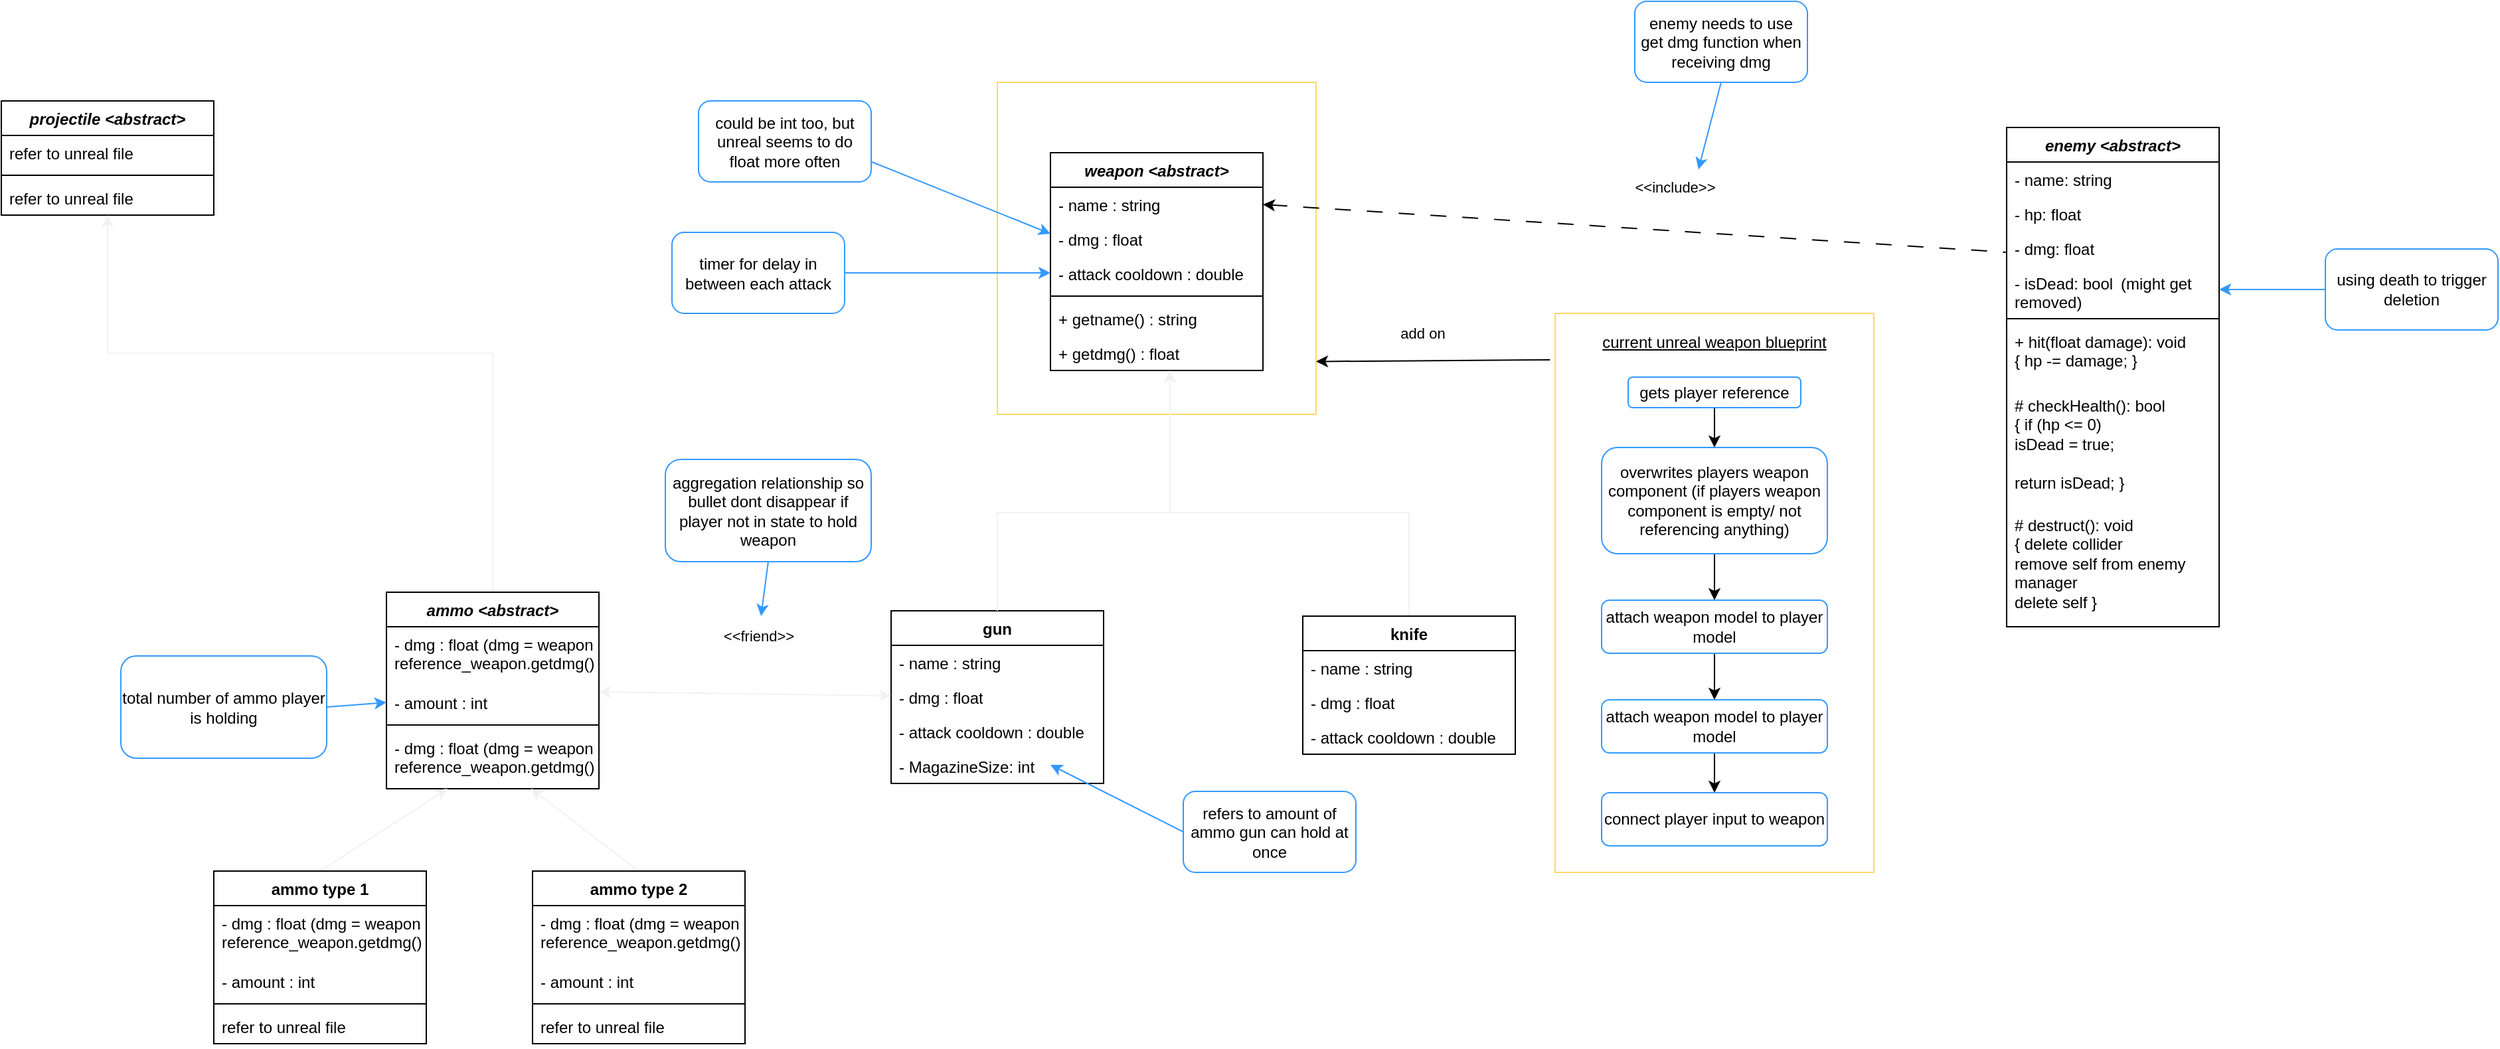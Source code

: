 <mxfile version="24.5.3" type="device">
  <diagram name="Page-1" id="6MPBKqMcZj6GRGKp0TaY">
    <mxGraphModel dx="1751" dy="1304" grid="1" gridSize="10" guides="1" tooltips="1" connect="1" arrows="1" fold="1" page="0" pageScale="1" pageWidth="850" pageHeight="1100" math="0" shadow="0">
      <root>
        <mxCell id="0" />
        <mxCell id="1" parent="0" />
        <mxCell id="6zPrzkhNBLhy1z3i9wGa-2" value="" style="whiteSpace=wrap;html=1;fillColor=none;strokeColor=#FFD966;movable=1;resizable=1;rotatable=1;deletable=1;editable=1;locked=0;connectable=1;" parent="1" vertex="1">
          <mxGeometry x="430" y="-174" width="240" height="250" as="geometry" />
        </mxCell>
        <mxCell id="JXRb00SrN08mzoMpd-NG-2" value="gun" style="swimlane;fontStyle=1;align=center;verticalAlign=top;childLayout=stackLayout;horizontal=1;startSize=26;horizontalStack=0;resizeParent=1;resizeParentMax=0;resizeLast=0;collapsible=1;marginBottom=0;whiteSpace=wrap;html=1;" parent="1" vertex="1">
          <mxGeometry x="350" y="224" width="160" height="130" as="geometry" />
        </mxCell>
        <mxCell id="JXRb00SrN08mzoMpd-NG-3" value="- name : string" style="text;strokeColor=none;fillColor=none;align=left;verticalAlign=top;spacingLeft=4;spacingRight=4;overflow=hidden;rotatable=0;points=[[0,0.5],[1,0.5]];portConstraint=eastwest;whiteSpace=wrap;html=1;" parent="JXRb00SrN08mzoMpd-NG-2" vertex="1">
          <mxGeometry y="26" width="160" height="26" as="geometry" />
        </mxCell>
        <mxCell id="JXRb00SrN08mzoMpd-NG-5" value="- dmg : float" style="text;strokeColor=none;fillColor=none;align=left;verticalAlign=top;spacingLeft=4;spacingRight=4;overflow=hidden;rotatable=0;points=[[0,0.5],[1,0.5]];portConstraint=eastwest;whiteSpace=wrap;html=1;" parent="JXRb00SrN08mzoMpd-NG-2" vertex="1">
          <mxGeometry y="52" width="160" height="26" as="geometry" />
        </mxCell>
        <mxCell id="6zPrzkhNBLhy1z3i9wGa-43" value="- attack cooldown : double" style="text;strokeColor=none;fillColor=none;align=left;verticalAlign=top;spacingLeft=4;spacingRight=4;overflow=hidden;rotatable=0;points=[[0,0.5],[1,0.5]];portConstraint=eastwest;whiteSpace=wrap;html=1;" parent="JXRb00SrN08mzoMpd-NG-2" vertex="1">
          <mxGeometry y="78" width="160" height="26" as="geometry" />
        </mxCell>
        <mxCell id="JXRb00SrN08mzoMpd-NG-10" value="- MagazineSize: int" style="text;strokeColor=none;fillColor=none;align=left;verticalAlign=top;spacingLeft=4;spacingRight=4;overflow=hidden;rotatable=0;points=[[0,0.5],[1,0.5]];portConstraint=eastwest;whiteSpace=wrap;html=1;" parent="JXRb00SrN08mzoMpd-NG-2" vertex="1">
          <mxGeometry y="104" width="160" height="26" as="geometry" />
        </mxCell>
        <mxCell id="JXRb00SrN08mzoMpd-NG-8" style="rounded=0;orthogonalLoop=1;jettySize=auto;html=1;exitX=1;exitY=0.75;exitDx=0;exitDy=0;strokeColor=#3399FF;endArrow=classic;endFill=1;entryX=0;entryY=0.346;entryDx=0;entryDy=0;entryPerimeter=0;" parent="1" source="6zPrzkhNBLhy1z3i9wGa-31" target="6zPrzkhNBLhy1z3i9wGa-23" edge="1">
          <mxGeometry relative="1" as="geometry">
            <mxPoint x="750" y="-80.5" as="sourcePoint" />
            <mxPoint x="470" y="-50" as="targetPoint" />
          </mxGeometry>
        </mxCell>
        <mxCell id="JXRb00SrN08mzoMpd-NG-12" style="rounded=0;orthogonalLoop=1;jettySize=auto;html=1;exitX=0;exitY=0.5;exitDx=0;exitDy=0;entryX=0.75;entryY=0.462;entryDx=0;entryDy=0;entryPerimeter=0;strokeColor=#3399FF;" parent="1" source="6zPrzkhNBLhy1z3i9wGa-32" target="JXRb00SrN08mzoMpd-NG-10" edge="1">
          <mxGeometry relative="1" as="geometry">
            <mxPoint x="600" y="288.5" as="sourcePoint" />
          </mxGeometry>
        </mxCell>
        <mxCell id="JXRb00SrN08mzoMpd-NG-13" value="&lt;i&gt;projectile &amp;lt;abstract&amp;gt;&lt;/i&gt;" style="swimlane;fontStyle=1;align=center;verticalAlign=top;childLayout=stackLayout;horizontal=1;startSize=26;horizontalStack=0;resizeParent=1;resizeParentMax=0;resizeLast=0;collapsible=1;marginBottom=0;whiteSpace=wrap;html=1;" parent="1" vertex="1">
          <mxGeometry x="-320" y="-160" width="160" height="86" as="geometry" />
        </mxCell>
        <mxCell id="JXRb00SrN08mzoMpd-NG-14" value="refer to unreal file" style="text;strokeColor=none;fillColor=none;align=left;verticalAlign=top;spacingLeft=4;spacingRight=4;overflow=hidden;rotatable=0;points=[[0,0.5],[1,0.5]];portConstraint=eastwest;whiteSpace=wrap;html=1;" parent="JXRb00SrN08mzoMpd-NG-13" vertex="1">
          <mxGeometry y="26" width="160" height="26" as="geometry" />
        </mxCell>
        <mxCell id="JXRb00SrN08mzoMpd-NG-17" value="" style="line;strokeWidth=1;fillColor=none;align=left;verticalAlign=middle;spacingTop=-1;spacingLeft=3;spacingRight=3;rotatable=0;labelPosition=right;points=[];portConstraint=eastwest;strokeColor=inherit;" parent="JXRb00SrN08mzoMpd-NG-13" vertex="1">
          <mxGeometry y="52" width="160" height="8" as="geometry" />
        </mxCell>
        <mxCell id="JXRb00SrN08mzoMpd-NG-23" value="refer to unreal file" style="text;strokeColor=none;fillColor=none;align=left;verticalAlign=top;spacingLeft=4;spacingRight=4;overflow=hidden;rotatable=0;points=[[0,0.5],[1,0.5]];portConstraint=eastwest;whiteSpace=wrap;html=1;" parent="JXRb00SrN08mzoMpd-NG-13" vertex="1">
          <mxGeometry y="60" width="160" height="26" as="geometry" />
        </mxCell>
        <mxCell id="JXRb00SrN08mzoMpd-NG-29" style="edgeStyle=none;rounded=0;orthogonalLoop=1;jettySize=auto;html=1;strokeColor=#F2F2F2;align=center;verticalAlign=middle;fontFamily=Helvetica;fontSize=11;fontColor=default;labelBackgroundColor=default;endArrow=classic;startArrow=classic;startFill=1;" parent="1" source="JXRb00SrN08mzoMpd-NG-24" target="JXRb00SrN08mzoMpd-NG-2" edge="1">
          <mxGeometry relative="1" as="geometry" />
        </mxCell>
        <mxCell id="JXRb00SrN08mzoMpd-NG-32" style="edgeStyle=orthogonalEdgeStyle;rounded=0;orthogonalLoop=1;jettySize=auto;html=1;exitX=0.5;exitY=0;exitDx=0;exitDy=0;strokeColor=#F2F2F2;align=center;verticalAlign=middle;fontFamily=Helvetica;fontSize=11;fontColor=default;labelBackgroundColor=default;endArrow=classic;" parent="1" source="JXRb00SrN08mzoMpd-NG-24" target="JXRb00SrN08mzoMpd-NG-23" edge="1">
          <mxGeometry relative="1" as="geometry">
            <Array as="points">
              <mxPoint x="50" y="30" />
              <mxPoint x="-240" y="30" />
            </Array>
          </mxGeometry>
        </mxCell>
        <mxCell id="JXRb00SrN08mzoMpd-NG-24" value="&lt;i&gt;ammo &amp;lt;abstract&amp;gt;&lt;/i&gt;" style="swimlane;fontStyle=1;align=center;verticalAlign=top;childLayout=stackLayout;horizontal=1;startSize=26;horizontalStack=0;resizeParent=1;resizeParentMax=0;resizeLast=0;collapsible=1;marginBottom=0;whiteSpace=wrap;html=1;" parent="1" vertex="1">
          <mxGeometry x="-30" y="210" width="160" height="148" as="geometry" />
        </mxCell>
        <mxCell id="JXRb00SrN08mzoMpd-NG-35" value="- dmg : float (dmg = weapon reference_weapon.getdmg()}" style="text;strokeColor=none;fillColor=none;align=left;verticalAlign=top;spacingLeft=4;spacingRight=4;overflow=hidden;rotatable=0;points=[[0,0.5],[1,0.5]];portConstraint=eastwest;whiteSpace=wrap;html=1;" parent="JXRb00SrN08mzoMpd-NG-24" vertex="1">
          <mxGeometry y="26" width="160" height="44" as="geometry" />
        </mxCell>
        <mxCell id="JXRb00SrN08mzoMpd-NG-27" value="- amount : int" style="text;strokeColor=none;fillColor=none;align=left;verticalAlign=top;spacingLeft=4;spacingRight=4;overflow=hidden;rotatable=0;points=[[0,0.5],[1,0.5]];portConstraint=eastwest;whiteSpace=wrap;html=1;" parent="JXRb00SrN08mzoMpd-NG-24" vertex="1">
          <mxGeometry y="70" width="160" height="26" as="geometry" />
        </mxCell>
        <mxCell id="JXRb00SrN08mzoMpd-NG-26" value="" style="line;strokeWidth=1;fillColor=none;align=left;verticalAlign=middle;spacingTop=-1;spacingLeft=3;spacingRight=3;rotatable=0;labelPosition=right;points=[];portConstraint=eastwest;strokeColor=inherit;" parent="JXRb00SrN08mzoMpd-NG-24" vertex="1">
          <mxGeometry y="96" width="160" height="8" as="geometry" />
        </mxCell>
        <mxCell id="JXRb00SrN08mzoMpd-NG-48" value="- dmg : float (dmg = weapon reference_weapon.getdmg()}" style="text;strokeColor=none;fillColor=none;align=left;verticalAlign=top;spacingLeft=4;spacingRight=4;overflow=hidden;rotatable=0;points=[[0,0.5],[1,0.5]];portConstraint=eastwest;whiteSpace=wrap;html=1;" parent="JXRb00SrN08mzoMpd-NG-24" vertex="1">
          <mxGeometry y="104" width="160" height="44" as="geometry" />
        </mxCell>
        <mxCell id="JXRb00SrN08mzoMpd-NG-31" value="&amp;lt;&amp;lt;friend&amp;gt;&amp;gt;" style="text;html=1;align=center;verticalAlign=middle;resizable=0;points=[];autosize=1;strokeColor=none;fillColor=none;fontFamily=Helvetica;fontSize=11;fontColor=default;labelBackgroundColor=default;" parent="1" vertex="1">
          <mxGeometry x="210" y="228" width="80" height="30" as="geometry" />
        </mxCell>
        <mxCell id="JXRb00SrN08mzoMpd-NG-45" style="edgeStyle=none;rounded=0;orthogonalLoop=1;jettySize=auto;html=1;exitX=0.5;exitY=0;exitDx=0;exitDy=0;strokeColor=#F2F2F2;align=center;verticalAlign=middle;fontFamily=Helvetica;fontSize=11;fontColor=default;labelBackgroundColor=default;endArrow=classic;" parent="1" source="JXRb00SrN08mzoMpd-NG-37" target="JXRb00SrN08mzoMpd-NG-48" edge="1">
          <mxGeometry relative="1" as="geometry" />
        </mxCell>
        <mxCell id="JXRb00SrN08mzoMpd-NG-37" value="ammo type 1" style="swimlane;fontStyle=1;align=center;verticalAlign=top;childLayout=stackLayout;horizontal=1;startSize=26;horizontalStack=0;resizeParent=1;resizeParentMax=0;resizeLast=0;collapsible=1;marginBottom=0;whiteSpace=wrap;html=1;" parent="1" vertex="1">
          <mxGeometry x="-160" y="420" width="160" height="130" as="geometry" />
        </mxCell>
        <mxCell id="JXRb00SrN08mzoMpd-NG-38" value="- dmg : float (dmg = weapon reference_weapon.getdmg()}" style="text;strokeColor=none;fillColor=none;align=left;verticalAlign=top;spacingLeft=4;spacingRight=4;overflow=hidden;rotatable=0;points=[[0,0.5],[1,0.5]];portConstraint=eastwest;whiteSpace=wrap;html=1;" parent="JXRb00SrN08mzoMpd-NG-37" vertex="1">
          <mxGeometry y="26" width="160" height="44" as="geometry" />
        </mxCell>
        <mxCell id="JXRb00SrN08mzoMpd-NG-51" value="- amount : int" style="text;strokeColor=none;fillColor=none;align=left;verticalAlign=top;spacingLeft=4;spacingRight=4;overflow=hidden;rotatable=0;points=[[0,0.5],[1,0.5]];portConstraint=eastwest;whiteSpace=wrap;html=1;" parent="JXRb00SrN08mzoMpd-NG-37" vertex="1">
          <mxGeometry y="70" width="160" height="26" as="geometry" />
        </mxCell>
        <mxCell id="JXRb00SrN08mzoMpd-NG-39" value="" style="line;strokeWidth=1;fillColor=none;align=left;verticalAlign=middle;spacingTop=-1;spacingLeft=3;spacingRight=3;rotatable=0;labelPosition=right;points=[];portConstraint=eastwest;strokeColor=inherit;" parent="JXRb00SrN08mzoMpd-NG-37" vertex="1">
          <mxGeometry y="96" width="160" height="8" as="geometry" />
        </mxCell>
        <mxCell id="JXRb00SrN08mzoMpd-NG-40" value="refer to unreal file" style="text;strokeColor=none;fillColor=none;align=left;verticalAlign=top;spacingLeft=4;spacingRight=4;overflow=hidden;rotatable=0;points=[[0,0.5],[1,0.5]];portConstraint=eastwest;whiteSpace=wrap;html=1;" parent="JXRb00SrN08mzoMpd-NG-37" vertex="1">
          <mxGeometry y="104" width="160" height="26" as="geometry" />
        </mxCell>
        <mxCell id="JXRb00SrN08mzoMpd-NG-46" style="edgeStyle=none;rounded=0;orthogonalLoop=1;jettySize=auto;html=1;exitX=0.5;exitY=0;exitDx=0;exitDy=0;strokeColor=#F2F2F2;align=center;verticalAlign=middle;fontFamily=Helvetica;fontSize=11;fontColor=default;labelBackgroundColor=default;endArrow=classic;" parent="1" source="JXRb00SrN08mzoMpd-NG-41" target="JXRb00SrN08mzoMpd-NG-48" edge="1">
          <mxGeometry relative="1" as="geometry" />
        </mxCell>
        <mxCell id="JXRb00SrN08mzoMpd-NG-41" value="ammo type 2" style="swimlane;fontStyle=1;align=center;verticalAlign=top;childLayout=stackLayout;horizontal=1;startSize=26;horizontalStack=0;resizeParent=1;resizeParentMax=0;resizeLast=0;collapsible=1;marginBottom=0;whiteSpace=wrap;html=1;" parent="1" vertex="1">
          <mxGeometry x="80" y="420" width="160" height="130" as="geometry" />
        </mxCell>
        <mxCell id="JXRb00SrN08mzoMpd-NG-42" value="- dmg : float (dmg = weapon reference_weapon.getdmg()}" style="text;strokeColor=none;fillColor=none;align=left;verticalAlign=top;spacingLeft=4;spacingRight=4;overflow=hidden;rotatable=0;points=[[0,0.5],[1,0.5]];portConstraint=eastwest;whiteSpace=wrap;html=1;" parent="JXRb00SrN08mzoMpd-NG-41" vertex="1">
          <mxGeometry y="26" width="160" height="44" as="geometry" />
        </mxCell>
        <mxCell id="JXRb00SrN08mzoMpd-NG-61" value="- amount : int" style="text;strokeColor=none;fillColor=none;align=left;verticalAlign=top;spacingLeft=4;spacingRight=4;overflow=hidden;rotatable=0;points=[[0,0.5],[1,0.5]];portConstraint=eastwest;whiteSpace=wrap;html=1;" parent="JXRb00SrN08mzoMpd-NG-41" vertex="1">
          <mxGeometry y="70" width="160" height="26" as="geometry" />
        </mxCell>
        <mxCell id="JXRb00SrN08mzoMpd-NG-43" value="" style="line;strokeWidth=1;fillColor=none;align=left;verticalAlign=middle;spacingTop=-1;spacingLeft=3;spacingRight=3;rotatable=0;labelPosition=right;points=[];portConstraint=eastwest;strokeColor=inherit;" parent="JXRb00SrN08mzoMpd-NG-41" vertex="1">
          <mxGeometry y="96" width="160" height="8" as="geometry" />
        </mxCell>
        <mxCell id="JXRb00SrN08mzoMpd-NG-44" value="refer to unreal file" style="text;strokeColor=none;fillColor=none;align=left;verticalAlign=top;spacingLeft=4;spacingRight=4;overflow=hidden;rotatable=0;points=[[0,0.5],[1,0.5]];portConstraint=eastwest;whiteSpace=wrap;html=1;" parent="JXRb00SrN08mzoMpd-NG-41" vertex="1">
          <mxGeometry y="104" width="160" height="26" as="geometry" />
        </mxCell>
        <mxCell id="6zPrzkhNBLhy1z3i9wGa-16" style="edgeStyle=none;rounded=0;orthogonalLoop=1;jettySize=auto;html=1;exitX=0.5;exitY=1;exitDx=0;exitDy=0;strokeColor=#3399FF;align=center;verticalAlign=middle;fontFamily=Helvetica;fontSize=11;fontColor=default;labelBackgroundColor=default;endArrow=classic;" parent="1" source="JXRb00SrN08mzoMpd-NG-47" target="JXRb00SrN08mzoMpd-NG-31" edge="1">
          <mxGeometry relative="1" as="geometry" />
        </mxCell>
        <mxCell id="JXRb00SrN08mzoMpd-NG-47" value="aggregation relationship so bullet dont disappear if player not in state to hold weapon" style="html=1;whiteSpace=wrap;fillColor=none;rounded=1;strokeColor=#3399FF;" parent="1" vertex="1">
          <mxGeometry x="180" y="110" width="155" height="77" as="geometry" />
        </mxCell>
        <mxCell id="JXRb00SrN08mzoMpd-NG-50" style="edgeStyle=none;rounded=0;orthogonalLoop=1;jettySize=auto;html=1;exitX=1;exitY=0.5;exitDx=0;exitDy=0;entryX=0;entryY=0.5;entryDx=0;entryDy=0;strokeColor=#3399FF;align=center;verticalAlign=middle;fontFamily=Helvetica;fontSize=11;fontColor=default;labelBackgroundColor=default;endArrow=classic;" parent="1" source="JXRb00SrN08mzoMpd-NG-49" target="JXRb00SrN08mzoMpd-NG-27" edge="1">
          <mxGeometry relative="1" as="geometry" />
        </mxCell>
        <mxCell id="JXRb00SrN08mzoMpd-NG-49" value="total number of ammo player is holding" style="html=1;whiteSpace=wrap;fillColor=none;rounded=1;strokeColor=#3399FF;" parent="1" vertex="1">
          <mxGeometry x="-230" y="258" width="155" height="77" as="geometry" />
        </mxCell>
        <mxCell id="6zPrzkhNBLhy1z3i9wGa-4" style="rounded=0;orthogonalLoop=1;jettySize=auto;html=1;exitX=1;exitY=0.121;exitDx=0;exitDy=0;exitPerimeter=0;entryX=-0.016;entryY=0.083;entryDx=0;entryDy=0;entryPerimeter=0;endArrow=none;endFill=0;startArrow=classic;startFill=1;" parent="1" target="6zPrzkhNBLhy1z3i9wGa-5" edge="1">
          <mxGeometry relative="1" as="geometry">
            <mxPoint x="920" y="120" as="targetPoint" />
            <mxPoint x="670" y="36.25" as="sourcePoint" />
          </mxGeometry>
        </mxCell>
        <mxCell id="6zPrzkhNBLhy1z3i9wGa-21" value="&lt;i&gt;weapon &amp;lt;abstract&amp;gt;&lt;/i&gt;" style="swimlane;fontStyle=1;align=center;verticalAlign=top;childLayout=stackLayout;horizontal=1;startSize=26;horizontalStack=0;resizeParent=1;resizeParentMax=0;resizeLast=0;collapsible=1;marginBottom=0;whiteSpace=wrap;html=1;" parent="1" vertex="1">
          <mxGeometry x="470" y="-121" width="160" height="164" as="geometry" />
        </mxCell>
        <mxCell id="6zPrzkhNBLhy1z3i9wGa-22" value="- name : string" style="text;strokeColor=none;fillColor=none;align=left;verticalAlign=top;spacingLeft=4;spacingRight=4;overflow=hidden;rotatable=0;points=[[0,0.5],[1,0.5]];portConstraint=eastwest;whiteSpace=wrap;html=1;" parent="6zPrzkhNBLhy1z3i9wGa-21" vertex="1">
          <mxGeometry y="26" width="160" height="26" as="geometry" />
        </mxCell>
        <mxCell id="6zPrzkhNBLhy1z3i9wGa-23" value="- dmg : float" style="text;strokeColor=none;fillColor=none;align=left;verticalAlign=top;spacingLeft=4;spacingRight=4;overflow=hidden;rotatable=0;points=[[0,0.5],[1,0.5]];portConstraint=eastwest;whiteSpace=wrap;html=1;" parent="6zPrzkhNBLhy1z3i9wGa-21" vertex="1">
          <mxGeometry y="52" width="160" height="26" as="geometry" />
        </mxCell>
        <mxCell id="6zPrzkhNBLhy1z3i9wGa-39" value="- attack cooldown : double" style="text;strokeColor=none;fillColor=none;align=left;verticalAlign=top;spacingLeft=4;spacingRight=4;overflow=hidden;rotatable=0;points=[[0,0.5],[1,0.5]];portConstraint=eastwest;whiteSpace=wrap;html=1;" parent="6zPrzkhNBLhy1z3i9wGa-21" vertex="1">
          <mxGeometry y="78" width="160" height="26" as="geometry" />
        </mxCell>
        <mxCell id="6zPrzkhNBLhy1z3i9wGa-25" value="" style="line;strokeWidth=1;fillColor=none;align=left;verticalAlign=middle;spacingTop=-1;spacingLeft=3;spacingRight=3;rotatable=0;labelPosition=right;points=[];portConstraint=eastwest;strokeColor=inherit;" parent="6zPrzkhNBLhy1z3i9wGa-21" vertex="1">
          <mxGeometry y="104" width="160" height="8" as="geometry" />
        </mxCell>
        <mxCell id="6zPrzkhNBLhy1z3i9wGa-26" value="+ getname() : string" style="text;strokeColor=none;fillColor=none;align=left;verticalAlign=top;spacingLeft=4;spacingRight=4;overflow=hidden;rotatable=0;points=[[0,0.5],[1,0.5]];portConstraint=eastwest;whiteSpace=wrap;html=1;" parent="6zPrzkhNBLhy1z3i9wGa-21" vertex="1">
          <mxGeometry y="112" width="160" height="26" as="geometry" />
        </mxCell>
        <mxCell id="6zPrzkhNBLhy1z3i9wGa-27" value="+ getdmg() : float" style="text;strokeColor=none;fillColor=none;align=left;verticalAlign=top;spacingLeft=4;spacingRight=4;overflow=hidden;rotatable=0;points=[[0,0.5],[1,0.5]];portConstraint=eastwest;whiteSpace=wrap;html=1;" parent="6zPrzkhNBLhy1z3i9wGa-21" vertex="1">
          <mxGeometry y="138" width="160" height="26" as="geometry" />
        </mxCell>
        <mxCell id="6zPrzkhNBLhy1z3i9wGa-31" value="could be int too, but unreal seems to do float more often" style="html=1;whiteSpace=wrap;fillColor=none;rounded=1;strokeColor=#3399FF;" parent="1" vertex="1">
          <mxGeometry x="205" y="-160" width="130" height="61" as="geometry" />
        </mxCell>
        <mxCell id="6zPrzkhNBLhy1z3i9wGa-32" value="refers to amount of ammo gun can hold at once" style="html=1;whiteSpace=wrap;fillColor=none;rounded=1;strokeColor=#3399FF;" parent="1" vertex="1">
          <mxGeometry x="570" y="360" width="130" height="61" as="geometry" />
        </mxCell>
        <mxCell id="6zPrzkhNBLhy1z3i9wGa-33" style="edgeStyle=orthogonalEdgeStyle;rounded=0;orthogonalLoop=1;jettySize=auto;html=1;exitX=0.5;exitY=0;exitDx=0;exitDy=0;strokeColor=#F2F2F2;align=center;verticalAlign=middle;fontFamily=Helvetica;fontSize=11;fontColor=default;labelBackgroundColor=default;endArrow=classic;" parent="1" source="JXRb00SrN08mzoMpd-NG-2" target="6zPrzkhNBLhy1z3i9wGa-27" edge="1">
          <mxGeometry relative="1" as="geometry">
            <mxPoint x="560" y="-60" as="targetPoint" />
            <Array as="points">
              <mxPoint x="430" y="150" />
              <mxPoint x="560" y="150" />
            </Array>
          </mxGeometry>
        </mxCell>
        <mxCell id="6zPrzkhNBLhy1z3i9wGa-38" style="rounded=0;orthogonalLoop=1;jettySize=auto;html=1;exitX=0.5;exitY=0;exitDx=0;exitDy=0;strokeColor=#F2F2F2;align=center;verticalAlign=middle;fontFamily=Helvetica;fontSize=11;fontColor=default;labelBackgroundColor=default;endArrow=classic;edgeStyle=orthogonalEdgeStyle;" parent="1" source="6zPrzkhNBLhy1z3i9wGa-34" target="6zPrzkhNBLhy1z3i9wGa-27" edge="1">
          <mxGeometry relative="1" as="geometry">
            <mxPoint x="560" y="-120" as="targetPoint" />
            <Array as="points">
              <mxPoint x="740" y="150" />
              <mxPoint x="560" y="150" />
            </Array>
          </mxGeometry>
        </mxCell>
        <mxCell id="6zPrzkhNBLhy1z3i9wGa-34" value="knife" style="swimlane;fontStyle=1;align=center;verticalAlign=top;childLayout=stackLayout;horizontal=1;startSize=26;horizontalStack=0;resizeParent=1;resizeParentMax=0;resizeLast=0;collapsible=1;marginBottom=0;whiteSpace=wrap;html=1;" parent="1" vertex="1">
          <mxGeometry x="660" y="228" width="160" height="104" as="geometry" />
        </mxCell>
        <mxCell id="6zPrzkhNBLhy1z3i9wGa-35" value="- name : string" style="text;strokeColor=none;fillColor=none;align=left;verticalAlign=top;spacingLeft=4;spacingRight=4;overflow=hidden;rotatable=0;points=[[0,0.5],[1,0.5]];portConstraint=eastwest;whiteSpace=wrap;html=1;" parent="6zPrzkhNBLhy1z3i9wGa-34" vertex="1">
          <mxGeometry y="26" width="160" height="26" as="geometry" />
        </mxCell>
        <mxCell id="6zPrzkhNBLhy1z3i9wGa-36" value="- dmg : float" style="text;strokeColor=none;fillColor=none;align=left;verticalAlign=top;spacingLeft=4;spacingRight=4;overflow=hidden;rotatable=0;points=[[0,0.5],[1,0.5]];portConstraint=eastwest;whiteSpace=wrap;html=1;" parent="6zPrzkhNBLhy1z3i9wGa-34" vertex="1">
          <mxGeometry y="52" width="160" height="26" as="geometry" />
        </mxCell>
        <mxCell id="6zPrzkhNBLhy1z3i9wGa-42" value="- attack cooldown : double" style="text;strokeColor=none;fillColor=none;align=left;verticalAlign=top;spacingLeft=4;spacingRight=4;overflow=hidden;rotatable=0;points=[[0,0.5],[1,0.5]];portConstraint=eastwest;whiteSpace=wrap;html=1;" parent="6zPrzkhNBLhy1z3i9wGa-34" vertex="1">
          <mxGeometry y="78" width="160" height="26" as="geometry" />
        </mxCell>
        <mxCell id="6zPrzkhNBLhy1z3i9wGa-41" style="edgeStyle=none;rounded=0;orthogonalLoop=1;jettySize=auto;html=1;strokeColor=#3399FF;align=center;verticalAlign=middle;fontFamily=Helvetica;fontSize=11;fontColor=default;labelBackgroundColor=default;endArrow=classic;entryX=0;entryY=0.481;entryDx=0;entryDy=0;entryPerimeter=0;exitX=1;exitY=0.5;exitDx=0;exitDy=0;" parent="1" source="6zPrzkhNBLhy1z3i9wGa-40" target="6zPrzkhNBLhy1z3i9wGa-39" edge="1">
          <mxGeometry relative="1" as="geometry">
            <mxPoint x="320" y="-30" as="sourcePoint" />
            <mxPoint x="470" y="-30" as="targetPoint" />
          </mxGeometry>
        </mxCell>
        <mxCell id="6zPrzkhNBLhy1z3i9wGa-40" value="timer for delay in between each attack" style="html=1;whiteSpace=wrap;fillColor=none;rounded=1;strokeColor=#3399FF;" parent="1" vertex="1">
          <mxGeometry x="185" y="-61" width="130" height="61" as="geometry" />
        </mxCell>
        <mxCell id="6zPrzkhNBLhy1z3i9wGa-44" value="" style="group" parent="1" vertex="1" connectable="0">
          <mxGeometry x="850" width="240" height="421" as="geometry" />
        </mxCell>
        <mxCell id="6zPrzkhNBLhy1z3i9wGa-5" value="" style="whiteSpace=wrap;html=1;fillColor=none;strokeColor=#FFD966;" parent="6zPrzkhNBLhy1z3i9wGa-44" vertex="1">
          <mxGeometry width="240" height="421" as="geometry" />
        </mxCell>
        <mxCell id="6zPrzkhNBLhy1z3i9wGa-6" value="current unreal weapon blueprint" style="html=1;whiteSpace=wrap;fillColor=none;rounded=1;strokeColor=none;fontStyle=4" parent="6zPrzkhNBLhy1z3i9wGa-44" vertex="1">
          <mxGeometry x="25" y="11" width="190" height="22" as="geometry" />
        </mxCell>
        <mxCell id="6zPrzkhNBLhy1z3i9wGa-9" style="edgeStyle=orthogonalEdgeStyle;rounded=0;orthogonalLoop=1;jettySize=auto;html=1;exitX=0.5;exitY=1;exitDx=0;exitDy=0;entryX=0.5;entryY=0;entryDx=0;entryDy=0;" parent="6zPrzkhNBLhy1z3i9wGa-44" source="6zPrzkhNBLhy1z3i9wGa-7" target="6zPrzkhNBLhy1z3i9wGa-8" edge="1">
          <mxGeometry relative="1" as="geometry" />
        </mxCell>
        <mxCell id="6zPrzkhNBLhy1z3i9wGa-7" value="gets player reference" style="html=1;whiteSpace=wrap;fillColor=none;rounded=1;strokeColor=#3399FF;" parent="6zPrzkhNBLhy1z3i9wGa-44" vertex="1">
          <mxGeometry x="55" y="48" width="130" height="23" as="geometry" />
        </mxCell>
        <mxCell id="6zPrzkhNBLhy1z3i9wGa-11" style="edgeStyle=orthogonalEdgeStyle;rounded=0;orthogonalLoop=1;jettySize=auto;html=1;exitX=0.5;exitY=1;exitDx=0;exitDy=0;entryX=0.5;entryY=0;entryDx=0;entryDy=0;" parent="6zPrzkhNBLhy1z3i9wGa-44" source="6zPrzkhNBLhy1z3i9wGa-8" target="6zPrzkhNBLhy1z3i9wGa-10" edge="1">
          <mxGeometry relative="1" as="geometry" />
        </mxCell>
        <mxCell id="6zPrzkhNBLhy1z3i9wGa-8" value="overwrites players weapon component (if players weapon component is empty/ not referencing anything)" style="html=1;whiteSpace=wrap;fillColor=none;rounded=1;strokeColor=#3399FF;" parent="6zPrzkhNBLhy1z3i9wGa-44" vertex="1">
          <mxGeometry x="35" y="101" width="170" height="80" as="geometry" />
        </mxCell>
        <mxCell id="6zPrzkhNBLhy1z3i9wGa-13" style="edgeStyle=orthogonalEdgeStyle;rounded=0;orthogonalLoop=1;jettySize=auto;html=1;exitX=0.5;exitY=1;exitDx=0;exitDy=0;entryX=0.5;entryY=0;entryDx=0;entryDy=0;" parent="6zPrzkhNBLhy1z3i9wGa-44" source="6zPrzkhNBLhy1z3i9wGa-10" target="6zPrzkhNBLhy1z3i9wGa-12" edge="1">
          <mxGeometry relative="1" as="geometry" />
        </mxCell>
        <mxCell id="6zPrzkhNBLhy1z3i9wGa-10" value="attach weapon model to player model" style="html=1;whiteSpace=wrap;fillColor=none;rounded=1;strokeColor=#3399FF;" parent="6zPrzkhNBLhy1z3i9wGa-44" vertex="1">
          <mxGeometry x="35" y="216" width="170" height="40" as="geometry" />
        </mxCell>
        <mxCell id="6zPrzkhNBLhy1z3i9wGa-15" style="edgeStyle=orthogonalEdgeStyle;rounded=0;orthogonalLoop=1;jettySize=auto;html=1;exitX=0.5;exitY=1;exitDx=0;exitDy=0;entryX=0.5;entryY=0;entryDx=0;entryDy=0;" parent="6zPrzkhNBLhy1z3i9wGa-44" source="6zPrzkhNBLhy1z3i9wGa-12" target="6zPrzkhNBLhy1z3i9wGa-14" edge="1">
          <mxGeometry relative="1" as="geometry" />
        </mxCell>
        <mxCell id="6zPrzkhNBLhy1z3i9wGa-12" value="attach weapon model to player model" style="html=1;whiteSpace=wrap;fillColor=none;rounded=1;strokeColor=#3399FF;" parent="6zPrzkhNBLhy1z3i9wGa-44" vertex="1">
          <mxGeometry x="35" y="291" width="170" height="40" as="geometry" />
        </mxCell>
        <mxCell id="6zPrzkhNBLhy1z3i9wGa-14" value="connect player input to weapon" style="html=1;whiteSpace=wrap;fillColor=none;rounded=1;strokeColor=#3399FF;" parent="6zPrzkhNBLhy1z3i9wGa-44" vertex="1">
          <mxGeometry x="35" y="361" width="170" height="40" as="geometry" />
        </mxCell>
        <mxCell id="6zPrzkhNBLhy1z3i9wGa-45" value="add on" style="text;html=1;align=center;verticalAlign=middle;resizable=0;points=[];autosize=1;strokeColor=none;fillColor=none;fontFamily=Helvetica;fontSize=11;fontColor=default;labelBackgroundColor=default;" parent="1" vertex="1">
          <mxGeometry x="720" width="60" height="30" as="geometry" />
        </mxCell>
        <mxCell id="TLDTbcm-xLVbOVfaIS9j-2" value="&lt;i&gt;enemy &amp;lt;abstract&amp;gt;&lt;/i&gt;" style="swimlane;fontStyle=1;align=center;verticalAlign=top;childLayout=stackLayout;horizontal=1;startSize=26;horizontalStack=0;resizeParent=1;resizeParentMax=0;resizeLast=0;collapsible=1;marginBottom=0;whiteSpace=wrap;html=1;" vertex="1" parent="1">
          <mxGeometry x="1190" y="-140" width="160" height="376" as="geometry" />
        </mxCell>
        <mxCell id="TLDTbcm-xLVbOVfaIS9j-10" value="- name: string" style="text;strokeColor=none;fillColor=none;align=left;verticalAlign=top;spacingLeft=4;spacingRight=4;overflow=hidden;rotatable=0;points=[[0,0.5],[1,0.5]];portConstraint=eastwest;whiteSpace=wrap;html=1;" vertex="1" parent="TLDTbcm-xLVbOVfaIS9j-2">
          <mxGeometry y="26" width="160" height="26" as="geometry" />
        </mxCell>
        <mxCell id="TLDTbcm-xLVbOVfaIS9j-3" value="- hp: float" style="text;strokeColor=none;fillColor=none;align=left;verticalAlign=top;spacingLeft=4;spacingRight=4;overflow=hidden;rotatable=0;points=[[0,0.5],[1,0.5]];portConstraint=eastwest;whiteSpace=wrap;html=1;" vertex="1" parent="TLDTbcm-xLVbOVfaIS9j-2">
          <mxGeometry y="52" width="160" height="26" as="geometry" />
        </mxCell>
        <mxCell id="TLDTbcm-xLVbOVfaIS9j-9" value="- dmg: float" style="text;strokeColor=none;fillColor=none;align=left;verticalAlign=top;spacingLeft=4;spacingRight=4;overflow=hidden;rotatable=0;points=[[0,0.5],[1,0.5]];portConstraint=eastwest;whiteSpace=wrap;html=1;" vertex="1" parent="TLDTbcm-xLVbOVfaIS9j-2">
          <mxGeometry y="78" width="160" height="26" as="geometry" />
        </mxCell>
        <mxCell id="TLDTbcm-xLVbOVfaIS9j-12" value="- isDead: bool&lt;span style=&quot;white-space: pre;&quot;&gt;&#x9;&lt;/span&gt;(might get removed)" style="text;strokeColor=none;fillColor=none;align=left;verticalAlign=top;spacingLeft=4;spacingRight=4;overflow=hidden;rotatable=0;points=[[0,0.5],[1,0.5]];portConstraint=eastwest;whiteSpace=wrap;html=1;" vertex="1" parent="TLDTbcm-xLVbOVfaIS9j-2">
          <mxGeometry y="104" width="160" height="36" as="geometry" />
        </mxCell>
        <mxCell id="TLDTbcm-xLVbOVfaIS9j-4" value="" style="line;strokeWidth=1;fillColor=none;align=left;verticalAlign=middle;spacingTop=-1;spacingLeft=3;spacingRight=3;rotatable=0;labelPosition=right;points=[];portConstraint=eastwest;strokeColor=inherit;" vertex="1" parent="TLDTbcm-xLVbOVfaIS9j-2">
          <mxGeometry y="140" width="160" height="8" as="geometry" />
        </mxCell>
        <mxCell id="TLDTbcm-xLVbOVfaIS9j-5" value="+ hit(float damage): void&lt;div&gt;{ hp -= damage; }&lt;/div&gt;" style="text;strokeColor=none;fillColor=none;align=left;verticalAlign=top;spacingLeft=4;spacingRight=4;overflow=hidden;rotatable=0;points=[[0,0.5],[1,0.5]];portConstraint=eastwest;whiteSpace=wrap;html=1;" vertex="1" parent="TLDTbcm-xLVbOVfaIS9j-2">
          <mxGeometry y="148" width="160" height="48" as="geometry" />
        </mxCell>
        <mxCell id="TLDTbcm-xLVbOVfaIS9j-11" value="# checkHealth(): bool&lt;div&gt;{ if (hp &amp;lt;= 0)&lt;/div&gt;&lt;div&gt;&lt;span style=&quot;background-color: initial;&quot;&gt;isDead = true;&lt;/span&gt;&lt;/div&gt;&lt;div&gt;&lt;br&gt;&lt;/div&gt;&lt;div&gt;return isDead; }&lt;/div&gt;" style="text;strokeColor=none;fillColor=none;align=left;verticalAlign=top;spacingLeft=4;spacingRight=4;overflow=hidden;rotatable=0;points=[[0,0.5],[1,0.5]];portConstraint=eastwest;whiteSpace=wrap;html=1;" vertex="1" parent="TLDTbcm-xLVbOVfaIS9j-2">
          <mxGeometry y="196" width="160" height="90" as="geometry" />
        </mxCell>
        <mxCell id="TLDTbcm-xLVbOVfaIS9j-15" value="# destruct(): void&lt;div&gt;{ delete collider&lt;/div&gt;&lt;div&gt;&lt;span style=&quot;background-color: initial;&quot;&gt;remove self from enemy manager&lt;/span&gt;&lt;/div&gt;&lt;div&gt;&lt;span style=&quot;background-color: initial;&quot;&gt;delete self }&lt;/span&gt;&lt;/div&gt;" style="text;strokeColor=none;fillColor=none;align=left;verticalAlign=top;spacingLeft=4;spacingRight=4;overflow=hidden;rotatable=0;points=[[0,0.5],[1,0.5]];portConstraint=eastwest;whiteSpace=wrap;html=1;" vertex="1" parent="TLDTbcm-xLVbOVfaIS9j-2">
          <mxGeometry y="286" width="160" height="90" as="geometry" />
        </mxCell>
        <mxCell id="TLDTbcm-xLVbOVfaIS9j-1" style="rounded=0;orthogonalLoop=1;jettySize=auto;html=1;exitX=1;exitY=0.5;exitDx=0;exitDy=0;entryX=0;entryY=0.25;entryDx=0;entryDy=0;dashed=1;dashPattern=12 12;endArrow=none;endFill=0;startArrow=classic;startFill=1;" edge="1" parent="1" source="6zPrzkhNBLhy1z3i9wGa-22" target="TLDTbcm-xLVbOVfaIS9j-2">
          <mxGeometry relative="1" as="geometry">
            <mxPoint x="1210" y="-81.947" as="targetPoint" />
          </mxGeometry>
        </mxCell>
        <mxCell id="TLDTbcm-xLVbOVfaIS9j-6" value="&amp;lt;&amp;lt;include&amp;gt;&amp;gt;" style="text;html=1;align=center;verticalAlign=middle;resizable=0;points=[];autosize=1;strokeColor=none;fillColor=none;fontFamily=Helvetica;fontSize=11;fontColor=default;labelBackgroundColor=default;" vertex="1" parent="1">
          <mxGeometry x="900" y="-110" width="80" height="30" as="geometry" />
        </mxCell>
        <mxCell id="TLDTbcm-xLVbOVfaIS9j-7" value="enemy needs to use get dmg function when receiving dmg" style="html=1;whiteSpace=wrap;fillColor=none;rounded=1;strokeColor=#3399FF;" vertex="1" parent="1">
          <mxGeometry x="910" y="-235" width="130" height="61" as="geometry" />
        </mxCell>
        <mxCell id="TLDTbcm-xLVbOVfaIS9j-8" style="rounded=0;orthogonalLoop=1;jettySize=auto;html=1;exitX=0.5;exitY=1;exitDx=0;exitDy=0;entryX=0.724;entryY=0.053;entryDx=0;entryDy=0;entryPerimeter=0;strokeColor=#3399FF;" edge="1" parent="1" source="TLDTbcm-xLVbOVfaIS9j-7" target="TLDTbcm-xLVbOVfaIS9j-6">
          <mxGeometry relative="1" as="geometry" />
        </mxCell>
        <mxCell id="TLDTbcm-xLVbOVfaIS9j-14" style="rounded=0;orthogonalLoop=1;jettySize=auto;html=1;exitX=0;exitY=0.5;exitDx=0;exitDy=0;entryX=1;entryY=0.5;entryDx=0;entryDy=0;strokeColor=#3399FF;" edge="1" parent="1" source="TLDTbcm-xLVbOVfaIS9j-13" target="TLDTbcm-xLVbOVfaIS9j-12">
          <mxGeometry relative="1" as="geometry" />
        </mxCell>
        <mxCell id="TLDTbcm-xLVbOVfaIS9j-13" value="using death to trigger deletion" style="html=1;whiteSpace=wrap;fillColor=none;rounded=1;strokeColor=#3399FF;" vertex="1" parent="1">
          <mxGeometry x="1430" y="-48.5" width="130" height="61" as="geometry" />
        </mxCell>
      </root>
    </mxGraphModel>
  </diagram>
</mxfile>
